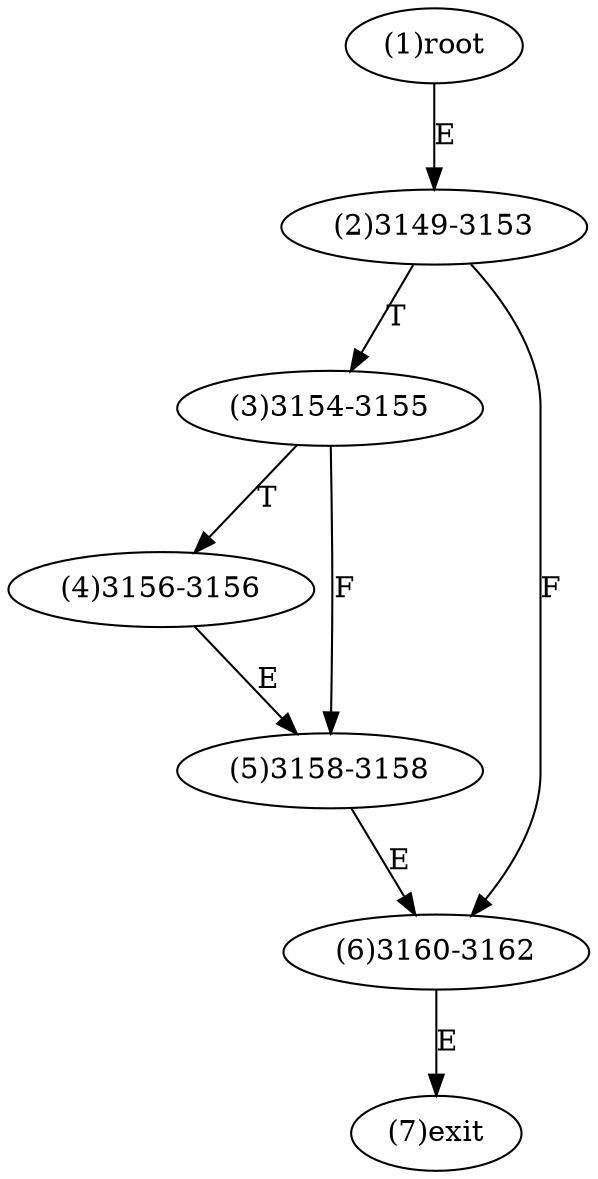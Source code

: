 digraph "" { 
1[ label="(1)root"];
2[ label="(2)3149-3153"];
3[ label="(3)3154-3155"];
4[ label="(4)3156-3156"];
5[ label="(5)3158-3158"];
6[ label="(6)3160-3162"];
7[ label="(7)exit"];
1->2[ label="E"];
2->6[ label="F"];
2->3[ label="T"];
3->5[ label="F"];
3->4[ label="T"];
4->5[ label="E"];
5->6[ label="E"];
6->7[ label="E"];
}